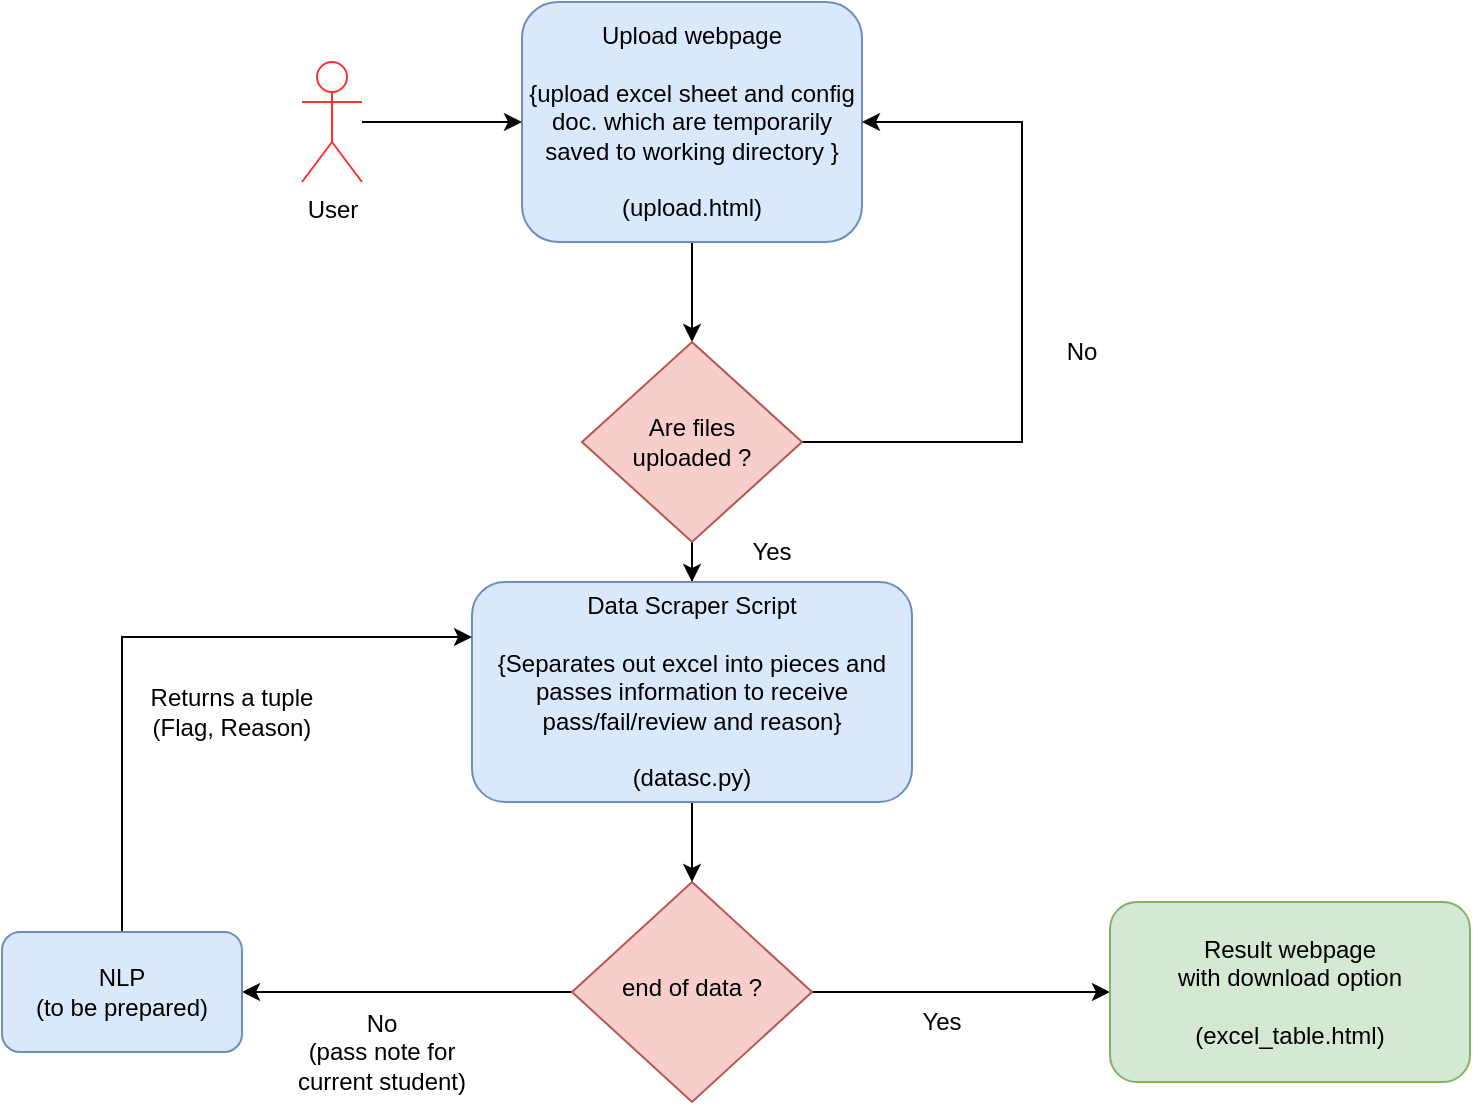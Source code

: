 <mxfile version="20.7.3" type="github">
  <diagram id="C5RBs43oDa-KdzZeNtuy" name="Page-1">
    <mxGraphModel dx="1539" dy="1947" grid="1" gridSize="10" guides="1" tooltips="1" connect="1" arrows="1" fold="1" page="1" pageScale="1" pageWidth="827" pageHeight="1169" math="0" shadow="0">
      <root>
        <mxCell id="WIyWlLk6GJQsqaUBKTNV-0" />
        <mxCell id="WIyWlLk6GJQsqaUBKTNV-1" parent="WIyWlLk6GJQsqaUBKTNV-0" />
        <mxCell id="r8RoUJweMExYv4cJYEUG-24" style="edgeStyle=orthogonalEdgeStyle;rounded=0;orthogonalLoop=1;jettySize=auto;html=1;entryX=0.5;entryY=0;entryDx=0;entryDy=0;" parent="WIyWlLk6GJQsqaUBKTNV-1" source="WIyWlLk6GJQsqaUBKTNV-3" target="r8RoUJweMExYv4cJYEUG-1" edge="1">
          <mxGeometry relative="1" as="geometry" />
        </mxCell>
        <mxCell id="WIyWlLk6GJQsqaUBKTNV-3" value="Upload webpage&lt;br&gt;&lt;br&gt;{upload excel sheet and config doc. which are temporarily saved to working directory }&lt;br&gt;&lt;br&gt;(upload.html)" style="rounded=1;whiteSpace=wrap;html=1;fontSize=12;glass=0;strokeWidth=1;shadow=0;fillColor=#dae8fc;strokeColor=#6c8ebf;" parent="WIyWlLk6GJQsqaUBKTNV-1" vertex="1">
          <mxGeometry x="120" y="-70" width="170" height="120" as="geometry" />
        </mxCell>
        <mxCell id="r8RoUJweMExYv4cJYEUG-20" value="" style="edgeStyle=orthogonalEdgeStyle;rounded=0;orthogonalLoop=1;jettySize=auto;html=1;" parent="WIyWlLk6GJQsqaUBKTNV-1" source="WIyWlLk6GJQsqaUBKTNV-6" target="r8RoUJweMExYv4cJYEUG-16" edge="1">
          <mxGeometry relative="1" as="geometry" />
        </mxCell>
        <mxCell id="r8RoUJweMExYv4cJYEUG-23" style="edgeStyle=orthogonalEdgeStyle;rounded=0;orthogonalLoop=1;jettySize=auto;html=1;entryX=0;entryY=0.5;entryDx=0;entryDy=0;" parent="WIyWlLk6GJQsqaUBKTNV-1" source="WIyWlLk6GJQsqaUBKTNV-6" target="WIyWlLk6GJQsqaUBKTNV-12" edge="1">
          <mxGeometry relative="1" as="geometry" />
        </mxCell>
        <mxCell id="WIyWlLk6GJQsqaUBKTNV-6" value="end of data ?" style="rhombus;whiteSpace=wrap;html=1;shadow=0;fontFamily=Helvetica;fontSize=12;align=center;strokeWidth=1;spacing=6;spacingTop=-4;fillColor=#f8cecc;strokeColor=#b85450;" parent="WIyWlLk6GJQsqaUBKTNV-1" vertex="1">
          <mxGeometry x="145" y="370" width="120" height="110" as="geometry" />
        </mxCell>
        <mxCell id="WIyWlLk6GJQsqaUBKTNV-12" value="Result webpage&lt;br&gt;with download option&lt;br&gt;&lt;br&gt;(excel_table.html)" style="rounded=1;whiteSpace=wrap;html=1;fontSize=12;glass=0;strokeWidth=1;shadow=0;fillColor=#d5e8d4;strokeColor=#82b366;" parent="WIyWlLk6GJQsqaUBKTNV-1" vertex="1">
          <mxGeometry x="414" y="380" width="180" height="90" as="geometry" />
        </mxCell>
        <mxCell id="r8RoUJweMExYv4cJYEUG-25" style="edgeStyle=orthogonalEdgeStyle;rounded=0;orthogonalLoop=1;jettySize=auto;html=1;entryX=0.5;entryY=0;entryDx=0;entryDy=0;" parent="WIyWlLk6GJQsqaUBKTNV-1" source="r8RoUJweMExYv4cJYEUG-1" target="r8RoUJweMExYv4cJYEUG-6" edge="1">
          <mxGeometry relative="1" as="geometry" />
        </mxCell>
        <mxCell id="gfUtqhv_YL1h70vg8Kct-2" style="edgeStyle=orthogonalEdgeStyle;rounded=0;orthogonalLoop=1;jettySize=auto;html=1;entryX=1;entryY=0.5;entryDx=0;entryDy=0;" parent="WIyWlLk6GJQsqaUBKTNV-1" source="r8RoUJweMExYv4cJYEUG-1" target="WIyWlLk6GJQsqaUBKTNV-3" edge="1">
          <mxGeometry relative="1" as="geometry">
            <Array as="points">
              <mxPoint x="370" y="150" />
              <mxPoint x="370" y="-10" />
            </Array>
          </mxGeometry>
        </mxCell>
        <mxCell id="r8RoUJweMExYv4cJYEUG-1" value="Are files&lt;br&gt;uploaded ?" style="rhombus;whiteSpace=wrap;html=1;fillColor=#f8cecc;strokeColor=#b85450;" parent="WIyWlLk6GJQsqaUBKTNV-1" vertex="1">
          <mxGeometry x="150" y="100" width="110" height="100" as="geometry" />
        </mxCell>
        <mxCell id="r8RoUJweMExYv4cJYEUG-5" value="No" style="text;html=1;strokeColor=none;fillColor=none;align=center;verticalAlign=middle;whiteSpace=wrap;rounded=0;" parent="WIyWlLk6GJQsqaUBKTNV-1" vertex="1">
          <mxGeometry x="370" y="90" width="60" height="30" as="geometry" />
        </mxCell>
        <mxCell id="r8RoUJweMExYv4cJYEUG-7" value="" style="edgeStyle=orthogonalEdgeStyle;rounded=0;orthogonalLoop=1;jettySize=auto;html=1;" parent="WIyWlLk6GJQsqaUBKTNV-1" source="r8RoUJweMExYv4cJYEUG-6" target="WIyWlLk6GJQsqaUBKTNV-6" edge="1">
          <mxGeometry relative="1" as="geometry">
            <Array as="points">
              <mxPoint x="220" y="330" />
              <mxPoint x="220" y="330" />
            </Array>
          </mxGeometry>
        </mxCell>
        <mxCell id="r8RoUJweMExYv4cJYEUG-6" value="Data Scraper Script&lt;br&gt;&lt;br&gt;{Separates out excel into pieces and passes information to receive pass/fail/review and reason}&lt;br&gt;&lt;br&gt;(datasc.py)" style="rounded=1;whiteSpace=wrap;html=1;fillColor=#dae8fc;strokeColor=#6c8ebf;" parent="WIyWlLk6GJQsqaUBKTNV-1" vertex="1">
          <mxGeometry x="95" y="220" width="220" height="110" as="geometry" />
        </mxCell>
        <mxCell id="r8RoUJweMExYv4cJYEUG-15" value="Yes" style="text;html=1;strokeColor=none;fillColor=none;align=center;verticalAlign=middle;whiteSpace=wrap;rounded=0;" parent="WIyWlLk6GJQsqaUBKTNV-1" vertex="1">
          <mxGeometry x="300" y="425" width="60" height="30" as="geometry" />
        </mxCell>
        <mxCell id="gfUtqhv_YL1h70vg8Kct-4" style="edgeStyle=orthogonalEdgeStyle;rounded=0;orthogonalLoop=1;jettySize=auto;html=1;entryX=0;entryY=0.25;entryDx=0;entryDy=0;" parent="WIyWlLk6GJQsqaUBKTNV-1" source="r8RoUJweMExYv4cJYEUG-16" target="r8RoUJweMExYv4cJYEUG-6" edge="1">
          <mxGeometry relative="1" as="geometry">
            <Array as="points">
              <mxPoint x="-80" y="248" />
            </Array>
          </mxGeometry>
        </mxCell>
        <mxCell id="r8RoUJweMExYv4cJYEUG-16" value="NLP&lt;br&gt;(to be prepared)" style="rounded=1;whiteSpace=wrap;html=1;fillColor=#dae8fc;strokeColor=#6c8ebf;" parent="WIyWlLk6GJQsqaUBKTNV-1" vertex="1">
          <mxGeometry x="-140" y="395" width="120" height="60" as="geometry" />
        </mxCell>
        <mxCell id="r8RoUJweMExYv4cJYEUG-18" value="No&lt;br&gt;(pass note for current student)" style="text;html=1;strokeColor=none;fillColor=none;align=center;verticalAlign=middle;whiteSpace=wrap;rounded=0;" parent="WIyWlLk6GJQsqaUBKTNV-1" vertex="1">
          <mxGeometry y="425" width="100" height="60" as="geometry" />
        </mxCell>
        <mxCell id="r8RoUJweMExYv4cJYEUG-22" value="Returns a tuple &lt;br&gt;(Flag, Reason)" style="text;html=1;strokeColor=none;fillColor=none;align=center;verticalAlign=middle;whiteSpace=wrap;rounded=0;" parent="WIyWlLk6GJQsqaUBKTNV-1" vertex="1">
          <mxGeometry x="-80" y="260" width="110" height="50" as="geometry" />
        </mxCell>
        <mxCell id="gfUtqhv_YL1h70vg8Kct-1" style="edgeStyle=orthogonalEdgeStyle;rounded=0;orthogonalLoop=1;jettySize=auto;html=1;entryX=0;entryY=0.5;entryDx=0;entryDy=0;" parent="WIyWlLk6GJQsqaUBKTNV-1" source="gfUtqhv_YL1h70vg8Kct-0" target="WIyWlLk6GJQsqaUBKTNV-3" edge="1">
          <mxGeometry relative="1" as="geometry" />
        </mxCell>
        <mxCell id="gfUtqhv_YL1h70vg8Kct-0" value="User" style="shape=umlActor;verticalLabelPosition=bottom;verticalAlign=top;html=1;outlineConnect=0;strokeColor=#FF322B;" parent="WIyWlLk6GJQsqaUBKTNV-1" vertex="1">
          <mxGeometry x="10" y="-40" width="30" height="60" as="geometry" />
        </mxCell>
        <mxCell id="gfUtqhv_YL1h70vg8Kct-3" value="Yes" style="text;html=1;strokeColor=none;fillColor=none;align=center;verticalAlign=middle;whiteSpace=wrap;rounded=0;" parent="WIyWlLk6GJQsqaUBKTNV-1" vertex="1">
          <mxGeometry x="215" y="190" width="60" height="30" as="geometry" />
        </mxCell>
      </root>
    </mxGraphModel>
  </diagram>
</mxfile>
